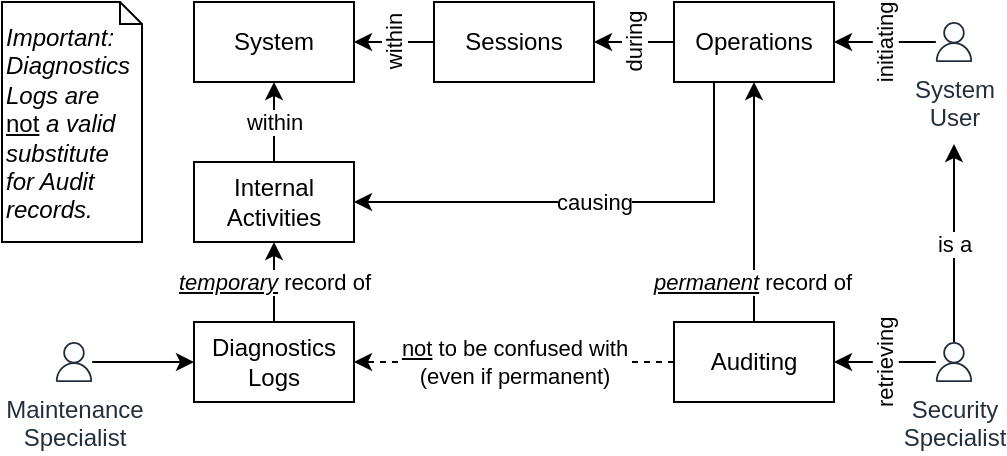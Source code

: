 <mxfile version="17.5.0" type="google"><diagram id="JMh5Uqjj3uMv7CNgGYPU" name="Page-1"><mxGraphModel grid="1" page="1" gridSize="10" guides="1" tooltips="1" connect="1" arrows="1" fold="1" pageScale="1" pageWidth="827" pageHeight="1169" math="0" shadow="0"><root><mxCell id="0"/><mxCell id="1" parent="0"/><mxCell id="golyzUj9AGEy_cuEGFg9-8" value="&lt;u&gt;&lt;i&gt;permanent&lt;/i&gt;&lt;/u&gt; record of" style="rounded=0;orthogonalLoop=1;jettySize=auto;html=1;exitX=0.5;exitY=0;exitDx=0;exitDy=0;entryX=0.5;entryY=1;entryDx=0;entryDy=0;" edge="1" parent="1" source="golyzUj9AGEy_cuEGFg9-1" target="golyzUj9AGEy_cuEGFg9-3"><mxGeometry x="-0.669" y="1" relative="1" as="geometry"><mxPoint x="519" y="240" as="sourcePoint"/><mxPoint x="600" y="250" as="targetPoint"/><mxPoint as="offset"/></mxGeometry></mxCell><mxCell id="golyzUj9AGEy_cuEGFg9-10" value="&lt;u&gt;not&lt;/u&gt; to be confused with&lt;br&gt;(even if permanent)" style="edgeStyle=orthogonalEdgeStyle;rounded=0;orthogonalLoop=1;jettySize=auto;html=1;entryX=1;entryY=0.5;entryDx=0;entryDy=0;dashed=1;" edge="1" parent="1" source="golyzUj9AGEy_cuEGFg9-1" target="golyzUj9AGEy_cuEGFg9-2"><mxGeometry relative="1" as="geometry"/></mxCell><mxCell id="golyzUj9AGEy_cuEGFg9-1" value="Auditing" style="rounded=0;whiteSpace=wrap;html=1;" vertex="1" parent="1"><mxGeometry x="480" y="320" width="80" height="40" as="geometry"/></mxCell><mxCell id="golyzUj9AGEy_cuEGFg9-9" value="&lt;u&gt;&lt;i&gt;temporary&lt;/i&gt;&lt;/u&gt; record of" style="edgeStyle=orthogonalEdgeStyle;rounded=0;orthogonalLoop=1;jettySize=auto;html=1;entryX=0.5;entryY=1;entryDx=0;entryDy=0;" edge="1" parent="1" source="golyzUj9AGEy_cuEGFg9-2" target="golyzUj9AGEy_cuEGFg9-11"><mxGeometry relative="1" as="geometry"><Array as="points"><mxPoint x="280" y="280"/></Array></mxGeometry></mxCell><mxCell id="golyzUj9AGEy_cuEGFg9-2" value="Diagnostics&lt;br&gt;Logs" style="rounded=0;whiteSpace=wrap;html=1;" vertex="1" parent="1"><mxGeometry x="240" y="320" width="80" height="40" as="geometry"/></mxCell><mxCell id="golyzUj9AGEy_cuEGFg9-7" value="during" style="edgeStyle=orthogonalEdgeStyle;rounded=0;orthogonalLoop=1;jettySize=auto;html=1;entryX=1;entryY=0.5;entryDx=0;entryDy=0;horizontal=0;" edge="1" parent="1" source="golyzUj9AGEy_cuEGFg9-3" target="golyzUj9AGEy_cuEGFg9-4"><mxGeometry relative="1" as="geometry"/></mxCell><mxCell id="golyzUj9AGEy_cuEGFg9-13" value="causing" style="edgeStyle=orthogonalEdgeStyle;rounded=0;orthogonalLoop=1;jettySize=auto;html=1;entryX=1;entryY=0.5;entryDx=0;entryDy=0;exitX=0.25;exitY=1;exitDx=0;exitDy=0;" edge="1" parent="1" source="golyzUj9AGEy_cuEGFg9-3" target="golyzUj9AGEy_cuEGFg9-11"><mxGeometry relative="1" as="geometry"><Array as="points"><mxPoint x="500" y="260"/></Array></mxGeometry></mxCell><mxCell id="golyzUj9AGEy_cuEGFg9-3" value="Operations" style="rounded=0;whiteSpace=wrap;html=1;" vertex="1" parent="1"><mxGeometry x="480" y="160" width="80" height="40" as="geometry"/></mxCell><mxCell id="golyzUj9AGEy_cuEGFg9-6" value="within" style="edgeStyle=orthogonalEdgeStyle;rounded=0;orthogonalLoop=1;jettySize=auto;html=1;entryX=1;entryY=0.5;entryDx=0;entryDy=0;horizontal=0;" edge="1" parent="1" source="golyzUj9AGEy_cuEGFg9-4" target="golyzUj9AGEy_cuEGFg9-5"><mxGeometry relative="1" as="geometry"/></mxCell><mxCell id="golyzUj9AGEy_cuEGFg9-4" value="Sessions" style="rounded=0;whiteSpace=wrap;html=1;" vertex="1" parent="1"><mxGeometry x="360" y="160" width="80" height="40" as="geometry"/></mxCell><mxCell id="golyzUj9AGEy_cuEGFg9-5" value="System" style="rounded=0;whiteSpace=wrap;html=1;" vertex="1" parent="1"><mxGeometry x="240" y="160" width="80" height="40" as="geometry"/></mxCell><mxCell id="golyzUj9AGEy_cuEGFg9-12" value="within" style="edgeStyle=orthogonalEdgeStyle;rounded=0;orthogonalLoop=1;jettySize=auto;html=1;entryX=0.5;entryY=1;entryDx=0;entryDy=0;" edge="1" parent="1" source="golyzUj9AGEy_cuEGFg9-11" target="golyzUj9AGEy_cuEGFg9-5"><mxGeometry relative="1" as="geometry"/></mxCell><mxCell id="golyzUj9AGEy_cuEGFg9-11" value="Internal&lt;br&gt;Activities" style="rounded=0;whiteSpace=wrap;html=1;" vertex="1" parent="1"><mxGeometry x="240" y="240" width="80" height="40" as="geometry"/></mxCell><mxCell id="golyzUj9AGEy_cuEGFg9-15" value="initiating" style="edgeStyle=orthogonalEdgeStyle;rounded=0;orthogonalLoop=1;jettySize=auto;html=1;entryX=1;entryY=0.5;entryDx=0;entryDy=0;horizontal=0;" edge="1" parent="1" source="golyzUj9AGEy_cuEGFg9-16" target="golyzUj9AGEy_cuEGFg9-3"><mxGeometry relative="1" as="geometry"/></mxCell><mxCell id="golyzUj9AGEy_cuEGFg9-16" value="System&lt;br&gt;User" style="outlineConnect=0;fontColor=#232F3E;gradientColor=none;fillColor=#232F3E;strokeColor=none;dashed=0;verticalLabelPosition=bottom;verticalAlign=top;align=center;html=1;fontSize=12;fontStyle=0;aspect=fixed;pointerEvents=1;shape=mxgraph.aws4.user;rounded=0;" vertex="1" parent="1"><mxGeometry x="610" y="170" width="20" height="20" as="geometry"/></mxCell><mxCell id="golyzUj9AGEy_cuEGFg9-18" value="retrieving" style="edgeStyle=orthogonalEdgeStyle;rounded=0;orthogonalLoop=1;jettySize=auto;html=1;entryX=1;entryY=0.5;entryDx=0;entryDy=0;horizontal=0;" edge="1" parent="1" source="golyzUj9AGEy_cuEGFg9-17" target="golyzUj9AGEy_cuEGFg9-1"><mxGeometry relative="1" as="geometry"/></mxCell><mxCell id="B0EtixI-C7iBpKTalovc-2" value="is a" style="edgeStyle=orthogonalEdgeStyle;rounded=0;orthogonalLoop=1;jettySize=auto;html=1;targetPerimeterSpacing=41;" edge="1" parent="1" source="golyzUj9AGEy_cuEGFg9-17" target="golyzUj9AGEy_cuEGFg9-16"><mxGeometry relative="1" as="geometry"/></mxCell><mxCell id="golyzUj9AGEy_cuEGFg9-17" value="Security&lt;br&gt;Specialist" style="outlineConnect=0;fontColor=#232F3E;gradientColor=none;fillColor=#232F3E;strokeColor=none;dashed=0;verticalLabelPosition=bottom;verticalAlign=top;align=center;html=1;fontSize=12;fontStyle=0;aspect=fixed;pointerEvents=1;shape=mxgraph.aws4.user;rounded=0;" vertex="1" parent="1"><mxGeometry x="610" y="330" width="20" height="20" as="geometry"/></mxCell><mxCell id="golyzUj9AGEy_cuEGFg9-20" style="edgeStyle=orthogonalEdgeStyle;rounded=0;orthogonalLoop=1;jettySize=auto;html=1;entryX=0;entryY=0.5;entryDx=0;entryDy=0;" edge="1" parent="1" source="golyzUj9AGEy_cuEGFg9-19" target="golyzUj9AGEy_cuEGFg9-2"><mxGeometry relative="1" as="geometry"/></mxCell><mxCell id="golyzUj9AGEy_cuEGFg9-19" value="Maintenance&lt;br&gt;Specialist" style="outlineConnect=0;fontColor=#232F3E;gradientColor=none;fillColor=#232F3E;strokeColor=none;dashed=0;verticalLabelPosition=bottom;verticalAlign=top;align=center;html=1;fontSize=12;fontStyle=0;aspect=fixed;pointerEvents=1;shape=mxgraph.aws4.user;rounded=0;" vertex="1" parent="1"><mxGeometry x="170" y="330" width="20" height="20" as="geometry"/></mxCell><mxCell id="B0EtixI-C7iBpKTalovc-1" value="&lt;i&gt;Important:&lt;br&gt;Diagnostics Logs are &lt;/i&gt;&lt;u&gt;not&lt;/u&gt;&lt;i&gt;&amp;nbsp;a valid&lt;br&gt;substitute for Audit records.&lt;/i&gt;" style="shape=note;size=11;whiteSpace=wrap;html=1;spacing=2;align=left;spacingTop=4;verticalAlign=top;" vertex="1" parent="1"><mxGeometry x="144" y="160" width="70" height="120" as="geometry"/></mxCell></root></mxGraphModel></diagram></mxfile>
